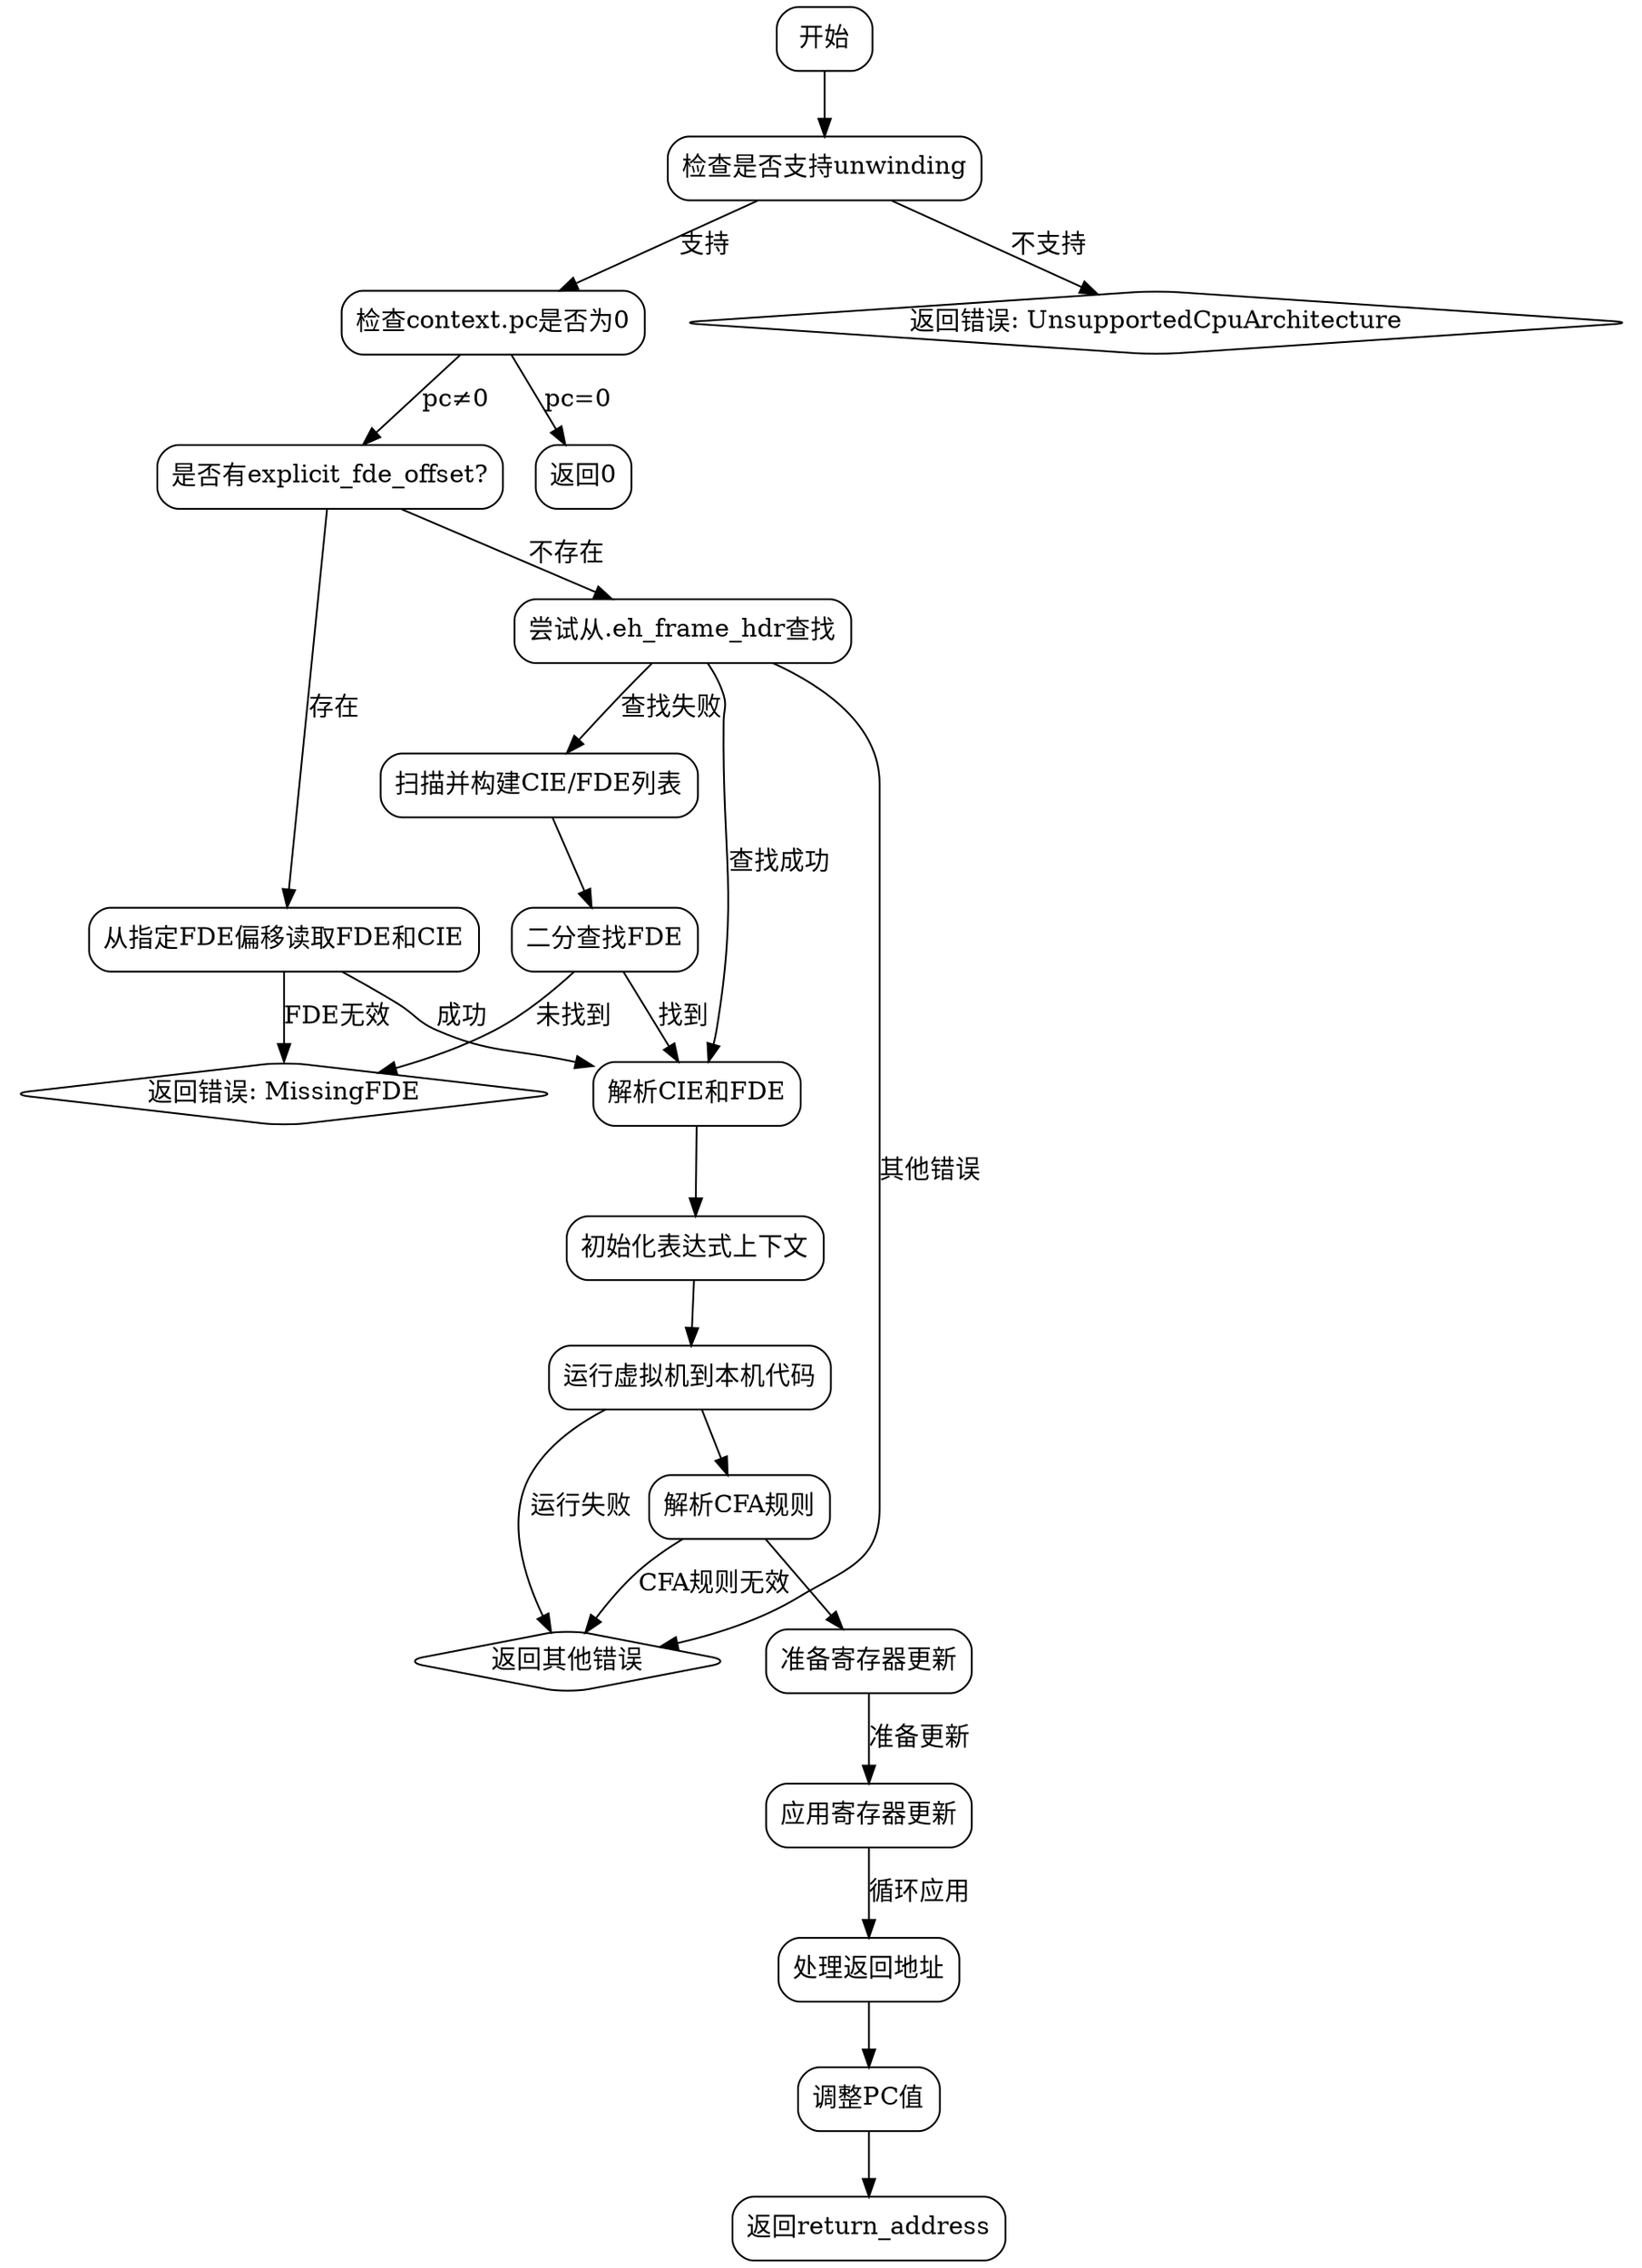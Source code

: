 
digraph unwindFrameDwarf {
    node [shape=rectangle, style=rounded];

    start [label="开始"];
    check_unwind [label="检查是否支持unwinding"];
    check_pc [label="检查context.pc是否为0"];
    explicit_fde [label="是否有explicit_fde_offset?"];
    read_fde_cie [label="从指定FDE偏移读取FDE和CIE"];
    eh_frame_hdr [label="尝试从.eh_frame_hdr查找"];
    scan_cie_fde [label="扫描并构建CIE/FDE列表"];
    binary_search [label="二分查找FDE"];
    parse_cie_fde [label="解析CIE和FDE"];
    setup_expr [label="初始化表达式上下文"];
    run_vm [label="运行虚拟机到本机代码"];
    resolve_cfa [label="解析CFA规则"];
    update_registers [label="准备寄存器更新"];
    copy_updates [label="应用寄存器更新"];
    handle_return [label="处理返回地址"];
    adjust_pc [label="调整PC值"];
    return_ra [label="返回return_address"];

    error_unsupported [label="返回错误: UnsupportedCpuArchitecture", shape=diamond];
    error_missing_fde [label="返回错误: MissingFDE", shape=diamond];
    error_other [label="返回其他错误", shape=diamond];
    return_zero [label="返回0"];

    start -> check_unwind;
    check_unwind -> error_unsupported [label="不支持"];
    check_unwind -> check_pc [label="支持"];
    check_pc -> return_zero [label="pc=0"];
    check_pc -> explicit_fde [label="pc≠0"];
    
    explicit_fde -> read_fde_cie [label="存在"];
    explicit_fde -> eh_frame_hdr [label="不存在"];
    
    read_fde_cie -> error_missing_fde [label="FDE无效"];
    read_fde_cie -> parse_cie_fde [label="成功"];
    
    eh_frame_hdr -> scan_cie_fde [label="查找失败"];
    eh_frame_hdr -> parse_cie_fde [label="查找成功"];
    eh_frame_hdr -> error_other [label="其他错误"];
    
    scan_cie_fde -> binary_search;
    binary_search -> error_missing_fde [label="未找到"];
    binary_search -> parse_cie_fde [label="找到"];
    
    parse_cie_fde -> setup_expr;
    setup_expr -> run_vm;
    run_vm -> resolve_cfa;
    resolve_cfa -> update_registers;
    update_registers -> copy_updates [label="准备更新"];
    copy_updates -> handle_return [label="循环应用"];
    handle_return -> adjust_pc;
    adjust_pc -> return_ra;
    
    resolve_cfa -> error_other [label="CFA规则无效"];
    run_vm -> error_other [label="运行失败"];
}
